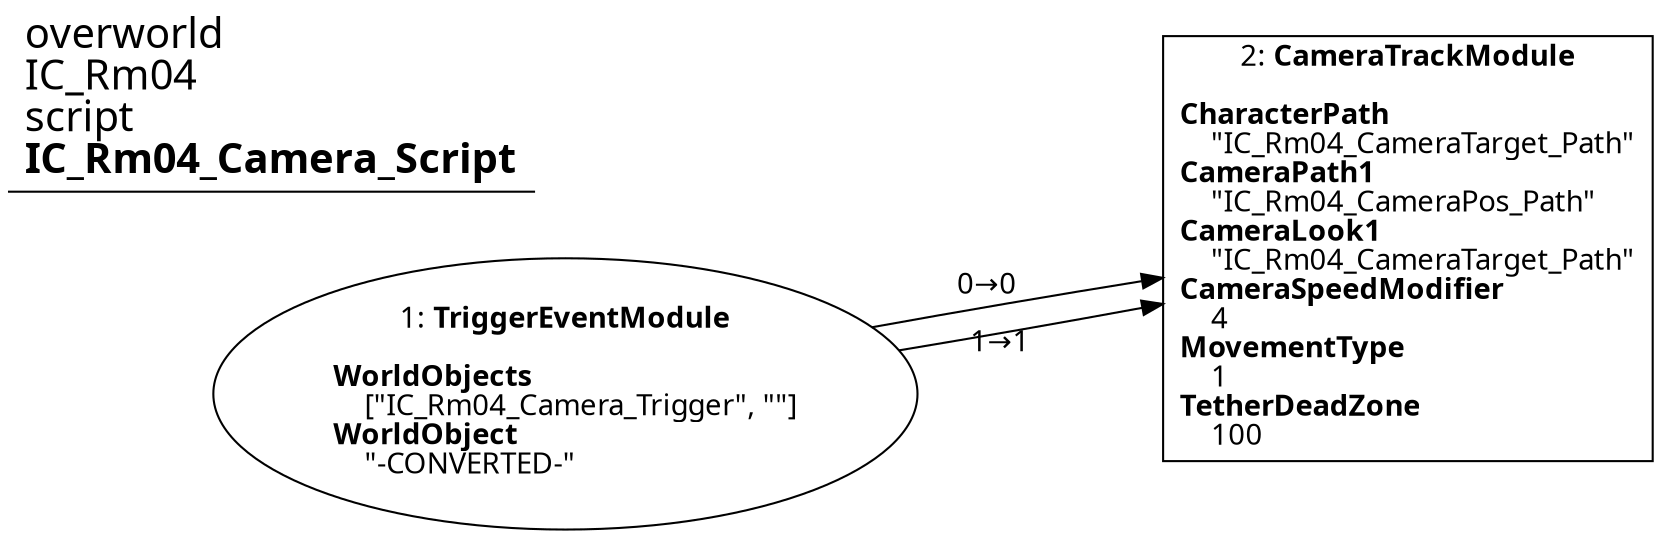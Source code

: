 digraph {
    layout = fdp;
    overlap = prism;
    sep = "+16";
    splines = spline;

    node [ shape = box ];

    graph [ fontname = "Segoe UI" ];
    node [ fontname = "Segoe UI" ];
    edge [ fontname = "Segoe UI" ];

    1 [ label = <1: <b>TriggerEventModule</b><br/><br/><b>WorldObjects</b><br align="left"/>    [&quot;IC_Rm04_Camera_Trigger&quot;, &quot;&quot;]<br align="left"/><b>WorldObject</b><br align="left"/>    &quot;-CONVERTED-&quot;<br align="left"/>> ];
    1 [ shape = oval ]
    1 [ pos = "0.187,-0.19000001!" ];
    1 -> 2 [ label = "0→0" ];
    1 -> 2 [ label = "1→1" ];

    2 [ label = <2: <b>CameraTrackModule</b><br/><br/><b>CharacterPath</b><br align="left"/>    &quot;IC_Rm04_CameraTarget_Path&quot;<br align="left"/><b>CameraPath1</b><br align="left"/>    &quot;IC_Rm04_CameraPos_Path&quot;<br align="left"/><b>CameraLook1</b><br align="left"/>    &quot;IC_Rm04_CameraTarget_Path&quot;<br align="left"/><b>CameraSpeedModifier</b><br align="left"/>    4<br align="left"/><b>MovementType</b><br align="left"/>    1<br align="left"/><b>TetherDeadZone</b><br align="left"/>    100<br align="left"/>> ];
    2 [ pos = "0.49100003,-0.19000001!" ];

    title [ pos = "0.186,-0.18900001!" ];
    title [ shape = underline ];
    title [ label = <<font point-size="20">overworld<br align="left"/>IC_Rm04<br align="left"/>script<br align="left"/><b>IC_Rm04_Camera_Script</b><br align="left"/></font>> ];
}
